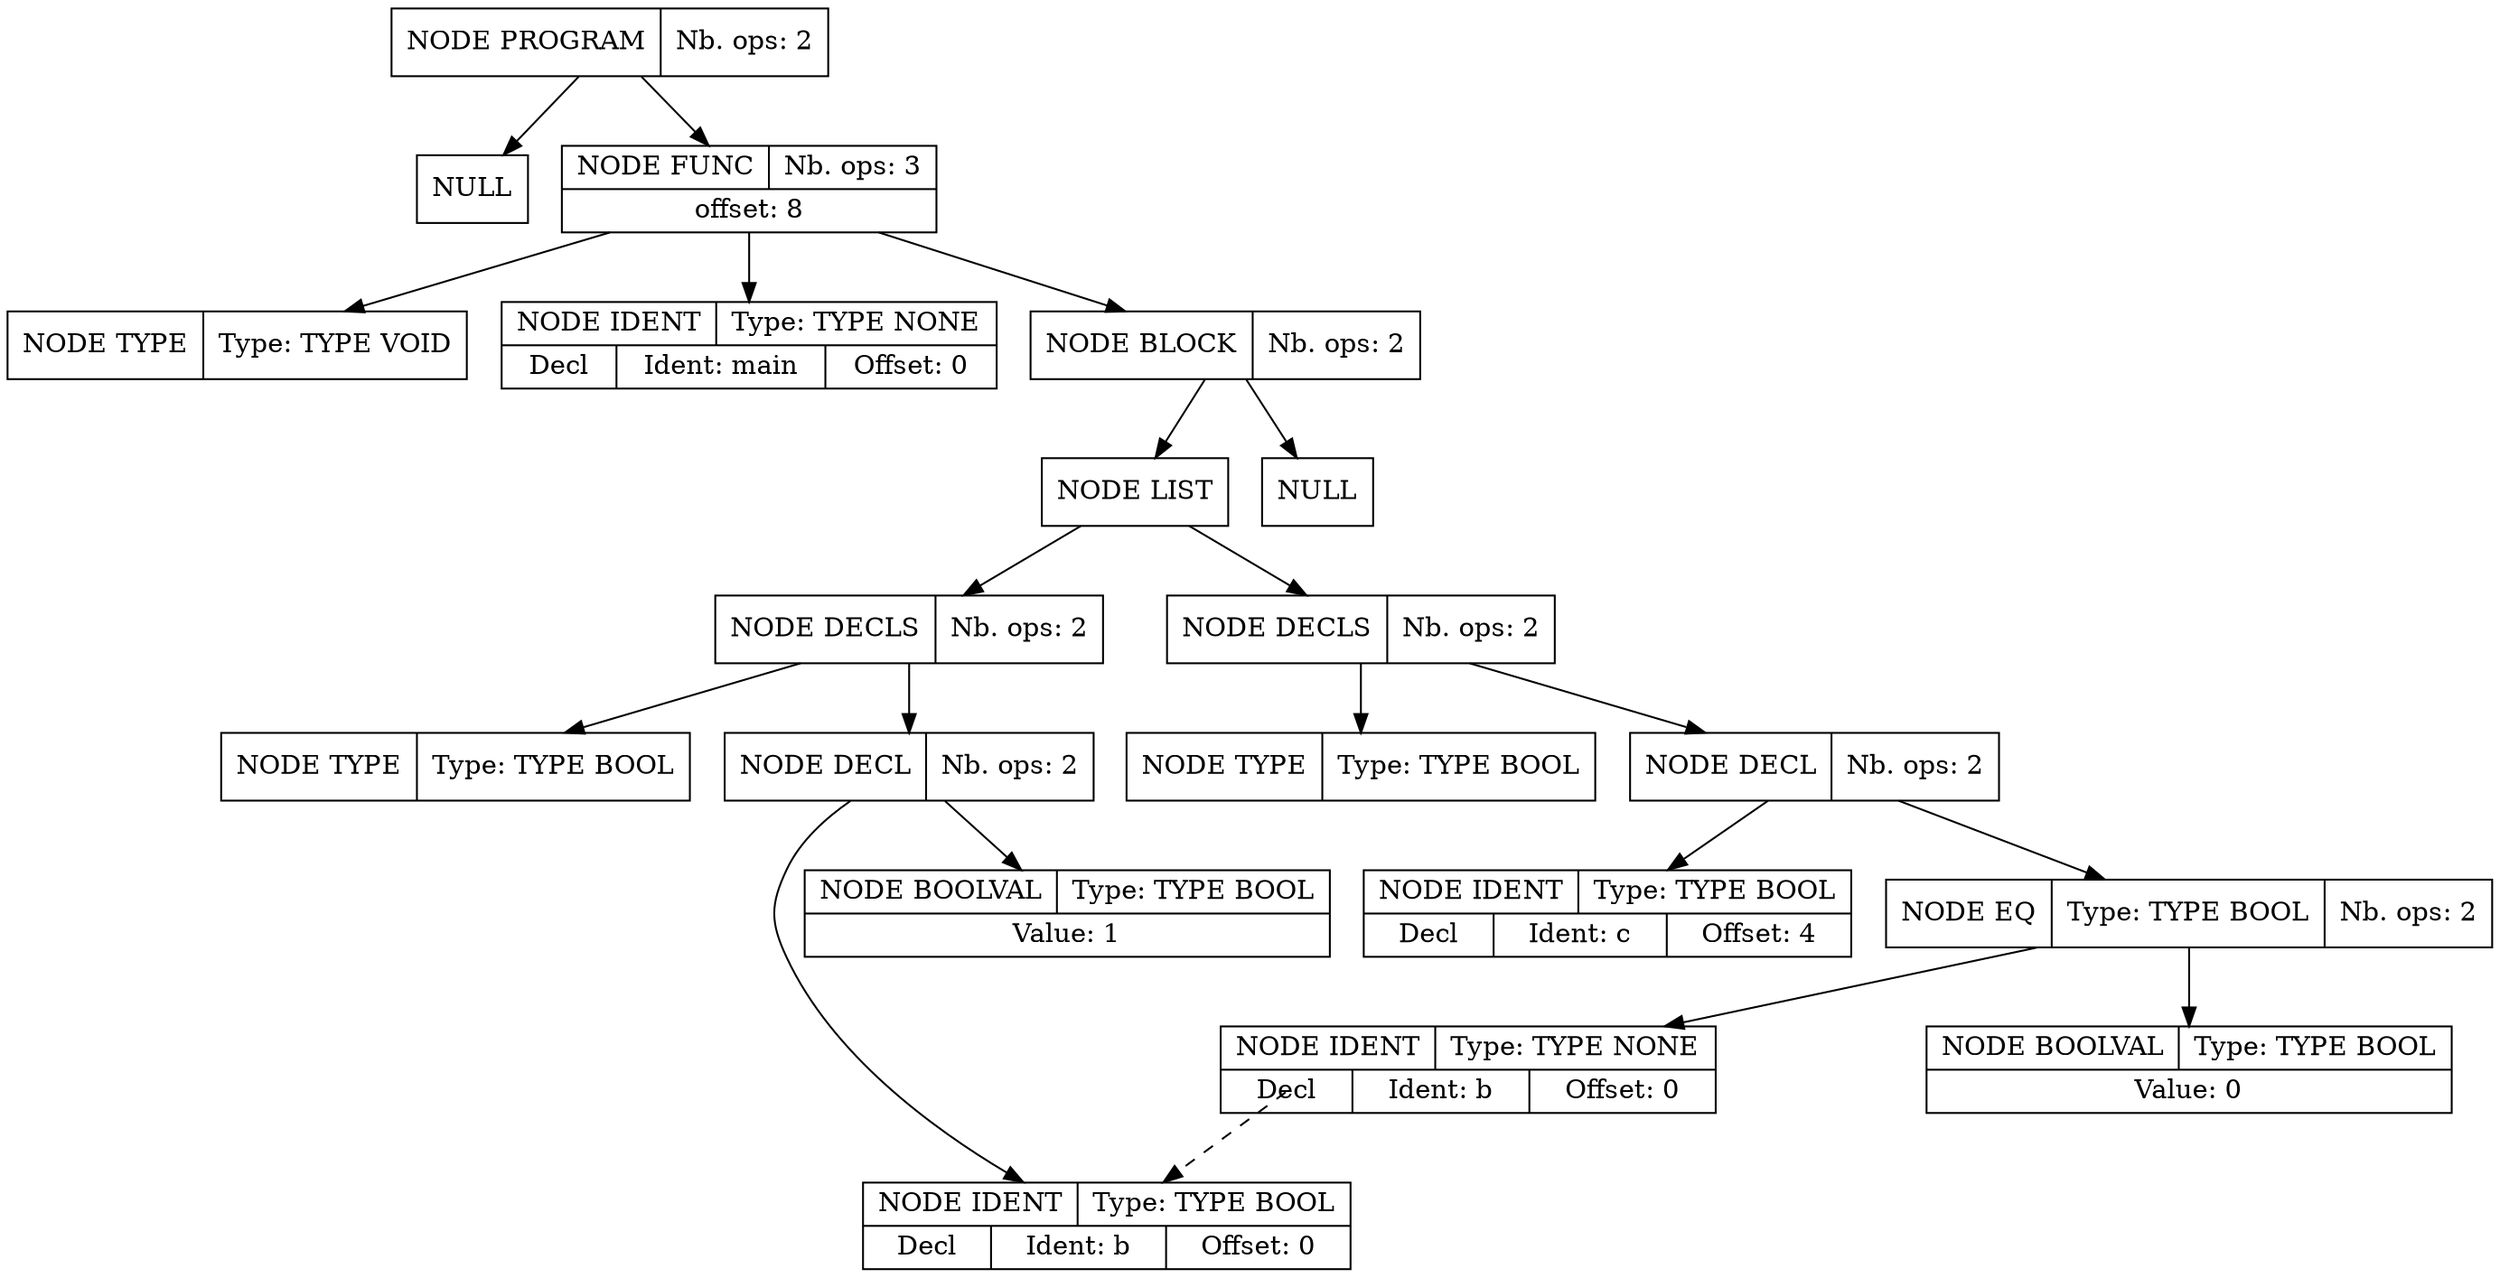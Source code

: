 digraph global_vars {
    N1 [shape=record, label="{{NODE PROGRAM|Nb. ops: 2}}"];
    N2 [shape=record, label="{{NULL}}"];
    edge[tailclip=true];
    N1 -> N2
    N3 [shape=record, label="{{NODE FUNC|Nb. ops: 3}|{offset: 8}}"];
    N4 [shape=record, label="{{NODE TYPE|Type: TYPE VOID}}"];
    edge[tailclip=true];
    N3 -> N4
    N5 [shape=record, label="{{NODE IDENT|Type: TYPE NONE}|{<decl>Decl      |Ident: main|Offset: 0}}"];
    edge[tailclip=true];
    N3 -> N5
    N6 [shape=record, label="{{NODE BLOCK|Nb. ops: 2}}"];
    N7 [shape=record, label="{{NODE LIST}}"];
    N8 [shape=record, label="{{NODE DECLS|Nb. ops: 2}}"];
    N9 [shape=record, label="{{NODE TYPE|Type: TYPE BOOL}}"];
    edge[tailclip=true];
    N8 -> N9
    N10 [shape=record, label="{{NODE DECL|Nb. ops: 2}}"];
    N11 [shape=record, label="{{NODE IDENT|Type: TYPE BOOL}|{<decl>Decl      |Ident: b|Offset: 0}}"];
    edge[tailclip=true];
    N10 -> N11
    N12 [shape=record, label="{{NODE BOOLVAL|Type: TYPE BOOL}|{Value: 1}}"];
    edge[tailclip=true];
    N10 -> N12
    edge[tailclip=true];
    N8 -> N10
    edge[tailclip=true];
    N7 -> N8
    N13 [shape=record, label="{{NODE DECLS|Nb. ops: 2}}"];
    N14 [shape=record, label="{{NODE TYPE|Type: TYPE BOOL}}"];
    edge[tailclip=true];
    N13 -> N14
    N15 [shape=record, label="{{NODE DECL|Nb. ops: 2}}"];
    N16 [shape=record, label="{{NODE IDENT|Type: TYPE BOOL}|{<decl>Decl      |Ident: c|Offset: 4}}"];
    edge[tailclip=true];
    N15 -> N16
    N17 [shape=record, label="{{NODE EQ|Type: TYPE BOOL|Nb. ops: 2}}"];
    N18 [shape=record, label="{{NODE IDENT|Type: TYPE NONE}|{<decl>Decl      |Ident: b|Offset: 0}}"];
    edge[tailclip=false];
    "N18":decl:c -> "N11" [style=dashed]
    edge[tailclip=true];
    N17 -> N18
    N19 [shape=record, label="{{NODE BOOLVAL|Type: TYPE BOOL}|{Value: 0}}"];
    edge[tailclip=true];
    N17 -> N19
    edge[tailclip=true];
    N15 -> N17
    edge[tailclip=true];
    N13 -> N15
    edge[tailclip=true];
    N7 -> N13
    edge[tailclip=true];
    N6 -> N7
    N20 [shape=record, label="{{NULL}}"];
    edge[tailclip=true];
    N6 -> N20
    edge[tailclip=true];
    N3 -> N6
    edge[tailclip=true];
    N1 -> N3
}